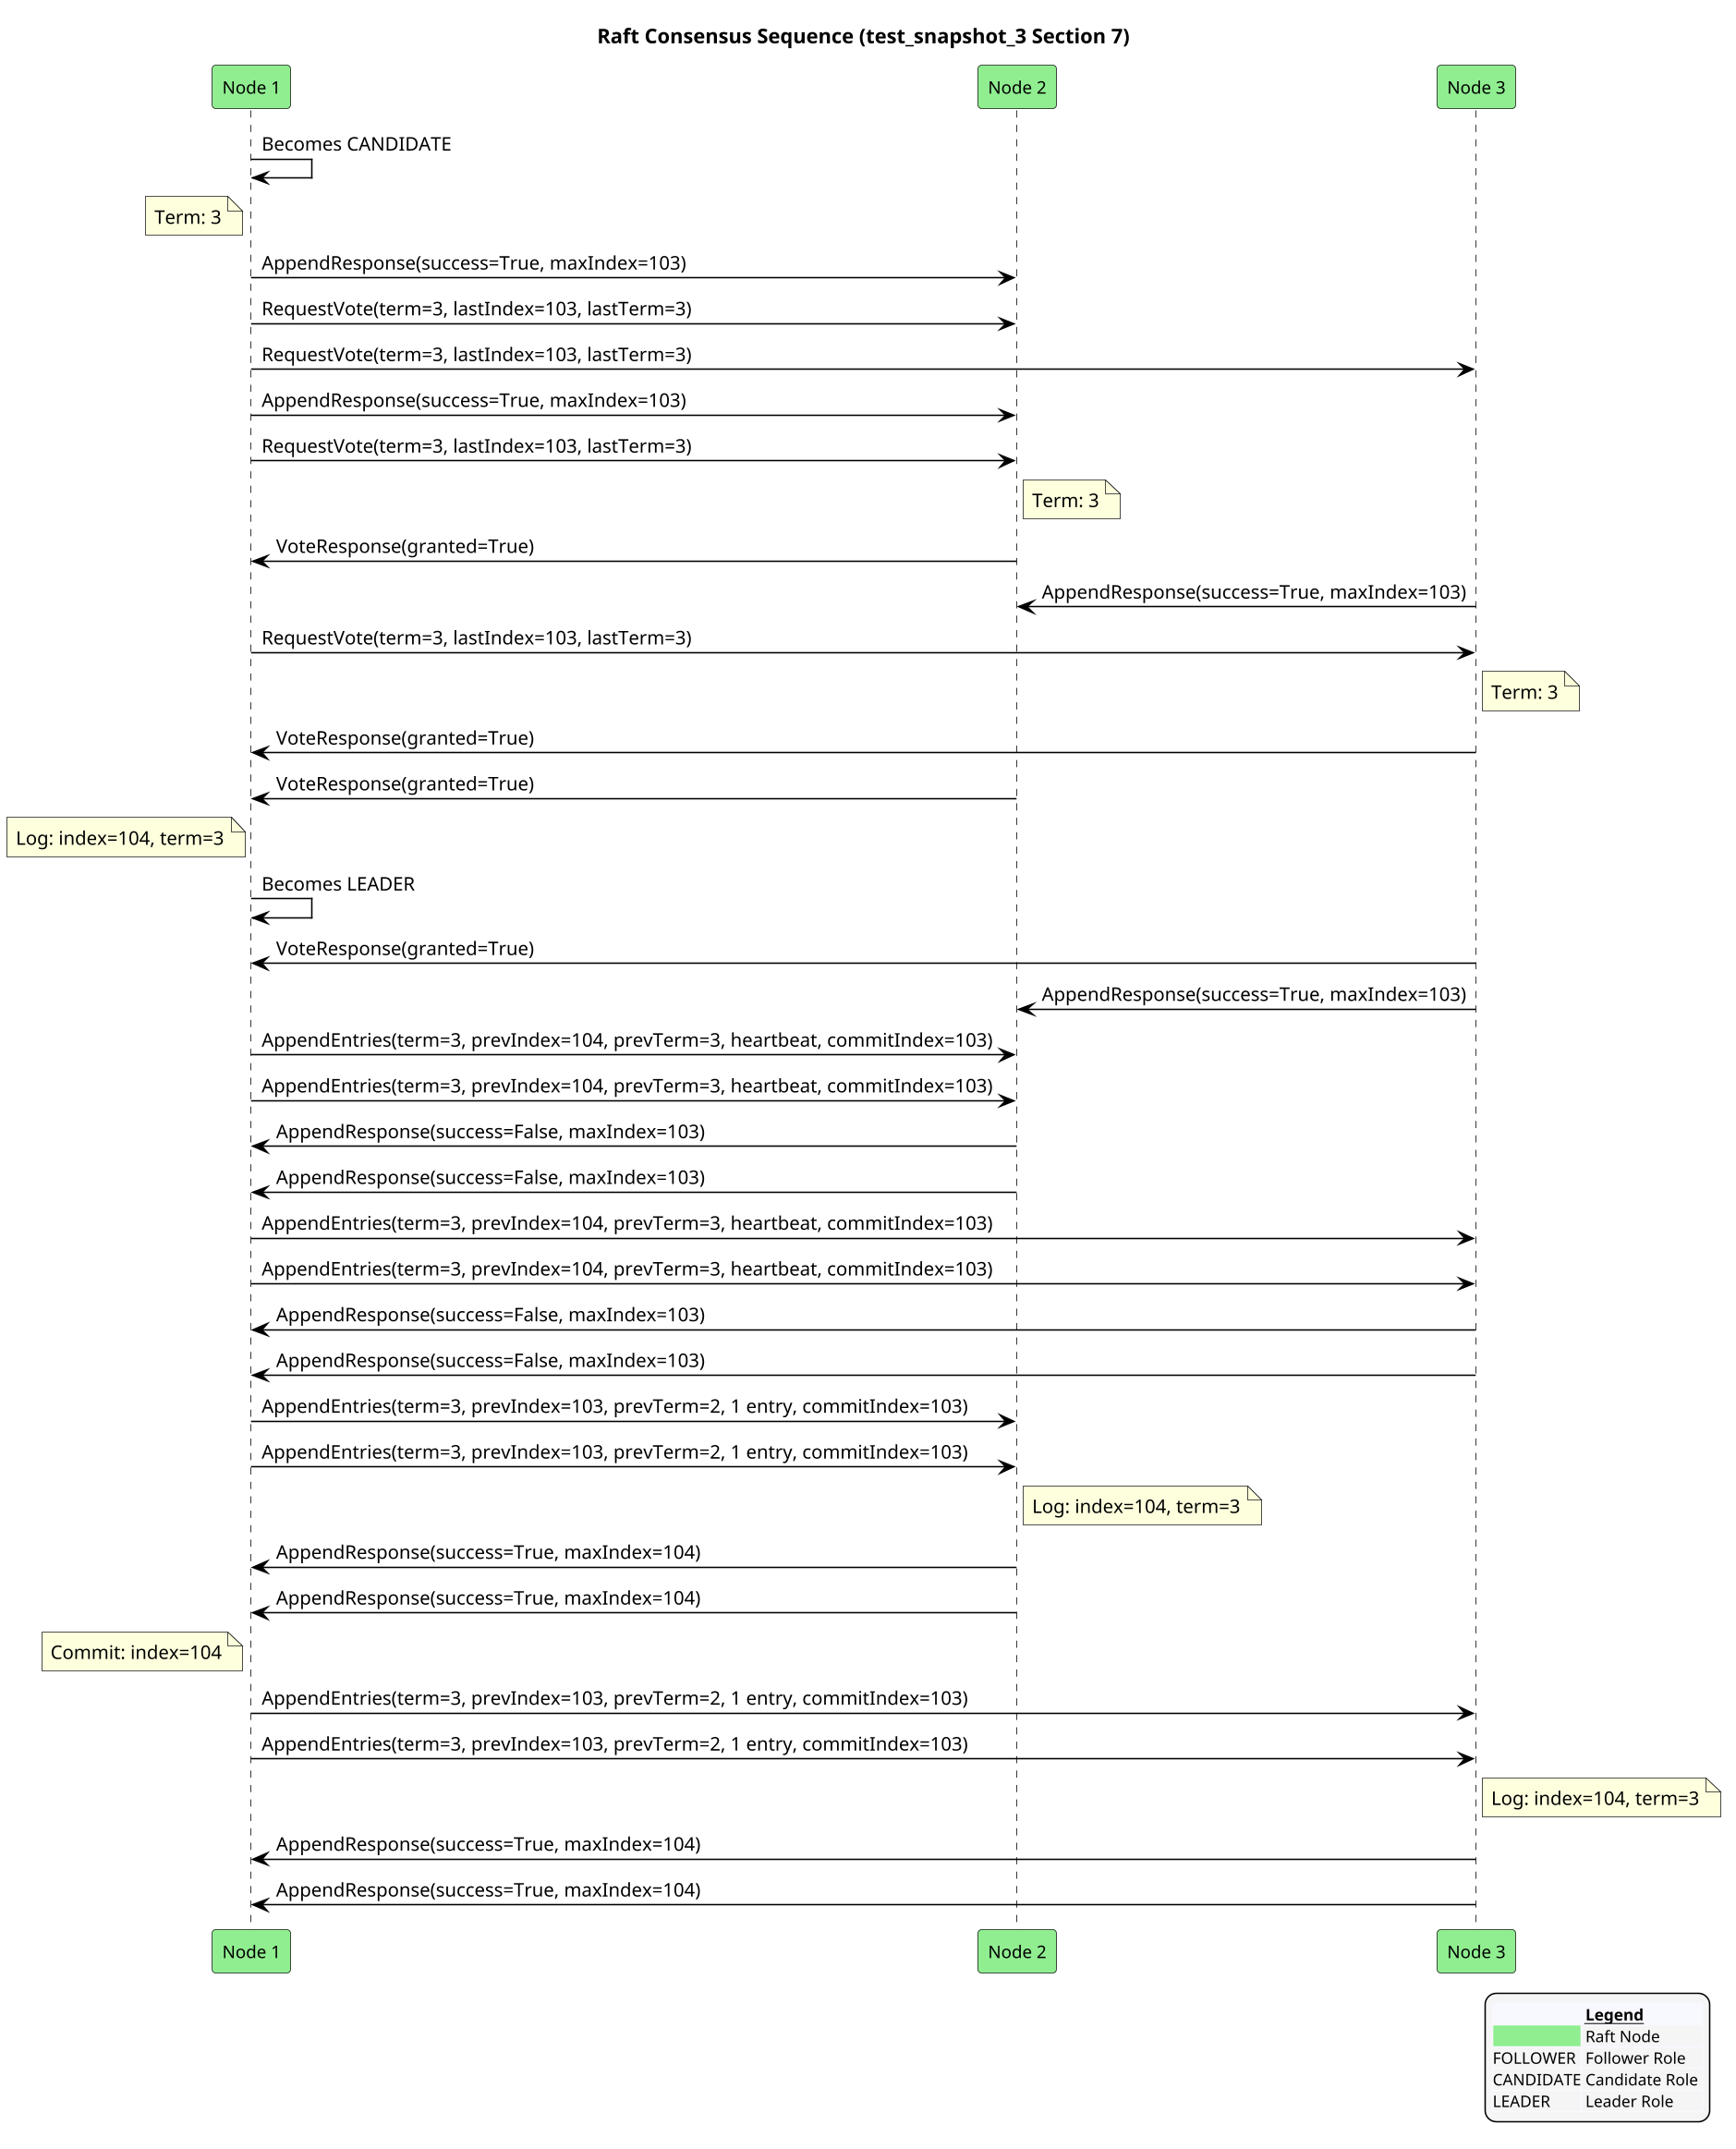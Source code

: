 @startuml
!pragma ratio 0.7
skinparam dpi 150
skinparam monochrome false
skinparam sequence {
  ArrowColor Black
  ActorBorderColor Black
  LifeLineBorderColor Black
  ParticipantFontSize 12
  Padding 10
}
skinparam legend {
  BackgroundColor #F5F5F5
  FontSize 11
}
title Raft Consensus Sequence (test_snapshot_3 Section 7)

participant "Node 1" as n1 order 10 #Lightgreen
participant "Node 2" as n2 order 20 #Lightgreen
participant "Node 3" as n3 order 30 #Lightgreen
n1 -> n1: Becomes CANDIDATE
note left of n1: Term: 3
n1 -> n2: AppendResponse(success=True, maxIndex=103)
n1 -> n2: RequestVote(term=3, lastIndex=103, lastTerm=3)
n1 -> n3: RequestVote(term=3, lastIndex=103, lastTerm=3)
n1 -> n2: AppendResponse(success=True, maxIndex=103)
n1 -> n2: RequestVote(term=3, lastIndex=103, lastTerm=3)
note right of n2: Term: 3
n2 -> n1: VoteResponse(granted=True)
n3 -> n2: AppendResponse(success=True, maxIndex=103)
n1 -> n3: RequestVote(term=3, lastIndex=103, lastTerm=3)
note right of n3: Term: 3
n3 -> n1: VoteResponse(granted=True)
n2 -> n1: VoteResponse(granted=True)
note left of n1: Log: index=104, term=3
n1 -> n1: Becomes LEADER
n3 -> n1: VoteResponse(granted=True)
n3 -> n2: AppendResponse(success=True, maxIndex=103)
n1 -> n2: AppendEntries(term=3, prevIndex=104, prevTerm=3, heartbeat, commitIndex=103)
n1 -> n2: AppendEntries(term=3, prevIndex=104, prevTerm=3, heartbeat, commitIndex=103)
n2 -> n1: AppendResponse(success=False, maxIndex=103)
n2 -> n1: AppendResponse(success=False, maxIndex=103)
n1 -> n3: AppendEntries(term=3, prevIndex=104, prevTerm=3, heartbeat, commitIndex=103)
n1 -> n3: AppendEntries(term=3, prevIndex=104, prevTerm=3, heartbeat, commitIndex=103)
n3 -> n1: AppendResponse(success=False, maxIndex=103)
n3 -> n1: AppendResponse(success=False, maxIndex=103)
n1 -> n2: AppendEntries(term=3, prevIndex=103, prevTerm=2, 1 entry, commitIndex=103)
n1 -> n2: AppendEntries(term=3, prevIndex=103, prevTerm=2, 1 entry, commitIndex=103)
note right of n2: Log: index=104, term=3
n2 -> n1: AppendResponse(success=True, maxIndex=104)
n2 -> n1: AppendResponse(success=True, maxIndex=104)
note left of n1: Commit: index=104
n1 -> n3: AppendEntries(term=3, prevIndex=103, prevTerm=2, 1 entry, commitIndex=103)
n1 -> n3: AppendEntries(term=3, prevIndex=103, prevTerm=2, 1 entry, commitIndex=103)
note right of n3: Log: index=104, term=3
n3 -> n1: AppendResponse(success=True, maxIndex=104)
n3 -> n1: AppendResponse(success=True, maxIndex=104)

legend right
  <#GhostWhite,#GhostWhite>|      |= __Legend__ |
  |<#Lightgreen>| Raft Node |
  |FOLLOWER| Follower Role |
  |CANDIDATE| Candidate Role |
  |LEADER| Leader Role |
endlegend
@enduml
